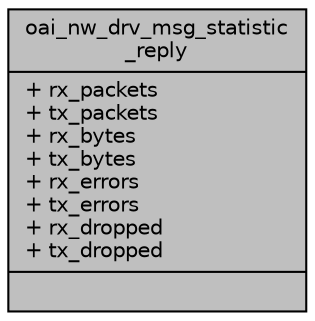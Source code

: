 digraph "oai_nw_drv_msg_statistic_reply"
{
 // LATEX_PDF_SIZE
  edge [fontname="Helvetica",fontsize="10",labelfontname="Helvetica",labelfontsize="10"];
  node [fontname="Helvetica",fontsize="10",shape=record];
  Node1 [label="{oai_nw_drv_msg_statistic\l_reply\n|+ rx_packets\l+ tx_packets\l+ rx_bytes\l+ tx_bytes\l+ rx_errors\l+ tx_errors\l+ rx_dropped\l+ tx_dropped\l|}",height=0.2,width=0.4,color="black", fillcolor="grey75", style="filled", fontcolor="black",tooltip=" "];
}
